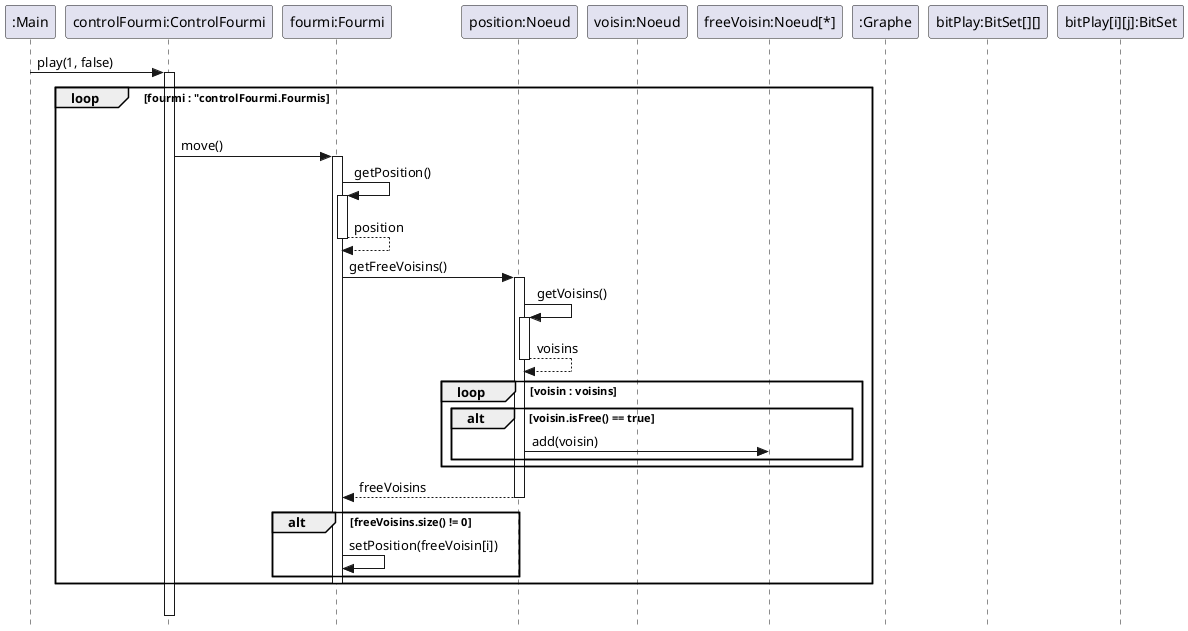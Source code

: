 @startuml
'https://plantuml.com/sequence-diagram
skinparam style strictuml
'autonumber
hide footbox

'title Méthode jouer()
participant ":Main" as main
participant "controlFourmi:ControlFourmi" as controlFourmi
participant "fourmi:Fourmi" as fourmi
participant "position:Noeud" as position
participant "voisin:Noeud" as voisin
participant "freeVoisin:Noeud[*]" as freeVoisins
participant ":Graphe" as graphe
participant "bitPlay:BitSet[][]" as bitPlay
participant "bitPlay[i][j]:BitSet" as bitSet

main -> controlFourmi ++ : play(1, false)
    loop fourmi : "controlFourmi.Fourmis
    |||
        controlFourmi -> fourmi ++ : move()
        fourmi -> fourmi  ++ : getPosition()
        return position

        fourmi -> position ++ : getFreeVoisins()
            position -> position ++ : getVoisins()
            return voisins
            loop voisin : voisins
                alt voisin.isFree() == true
                    position -> freeVoisins : add(voisin)
                end
            end
        return freeVoisins

        alt freeVoisins.size() != 0
            fourmi -> fourmi : setPosition(freeVoisin[i])
        end
        deactivate fourmi
    end
|||
    'controlFourmi -> graphe ++ : getHeight
    'return height
    'controlFourmi -> graphe ++ : getWidth
    'return width

    'create bitPlay
    'controlFourmi -->> bitPlay : instanciate(height, width)
        'loop height
            'loop width
                'create bitSet
                'controlFourmi -->> bitSet : instanciate(7)

                'controlFourmi -> graphe ++ : getNoeud(height,width)
                'return noeud
                'alt noeud.getNoeudState == STATE.ANTHILL
                    'controlFourmi -> bitSet : set(0,true)
                'end
                'alt noeud.getNoeudState == STATE.ANTHILL
                    'controlFourmi -> bitSet : set(0,true)
                'end
            'end
            'return bitPlay
        'end

deactivate controlFourmi



@enduml